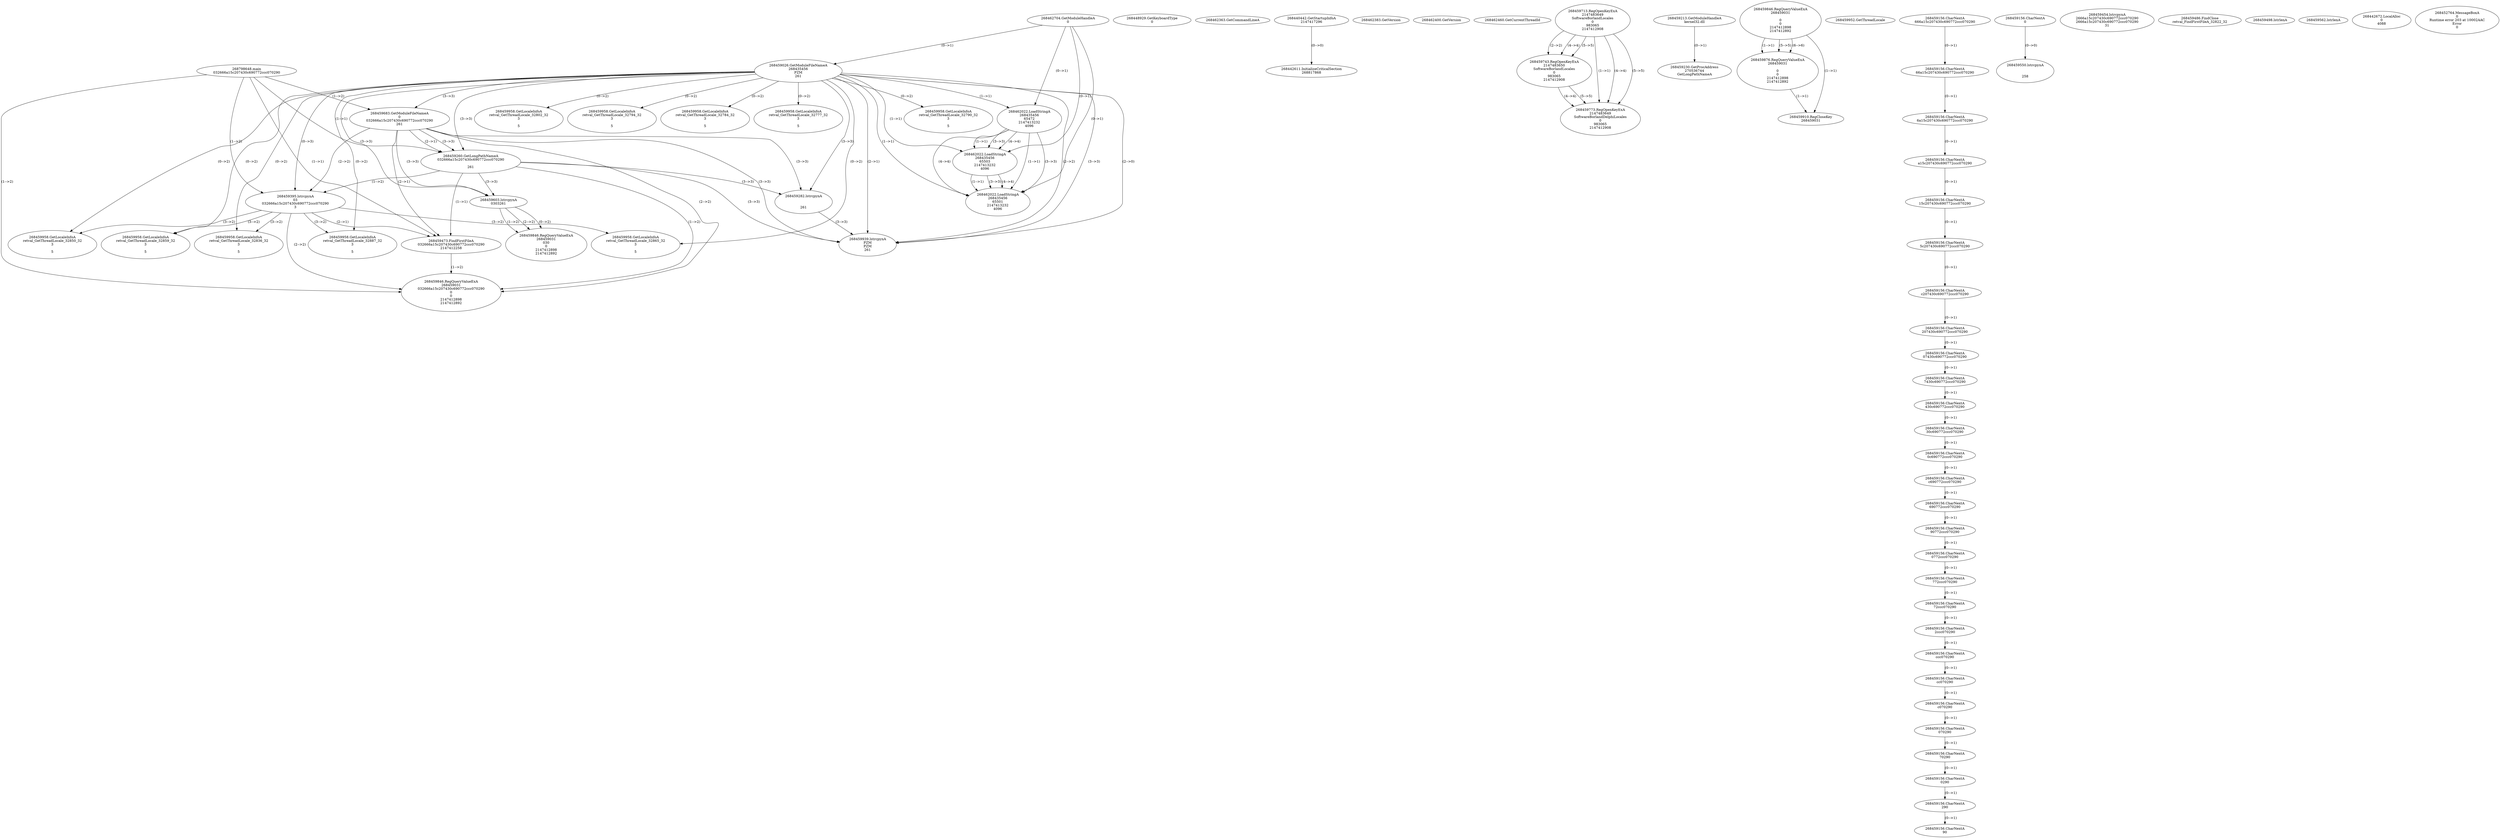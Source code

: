 // Global SCDG with merge call
digraph {
	0 [label="268798648.main
032666a15c207430c690772ccc070290"]
	1 [label="268462704.GetModuleHandleA
0"]
	2 [label="268448929.GetKeyboardType
0"]
	3 [label="268462363.GetCommandLineA
"]
	4 [label="268440442.GetStartupInfoA
2147417296"]
	5 [label="268462383.GetVersion
"]
	6 [label="268462400.GetVersion
"]
	7 [label="268462460.GetCurrentThreadId
"]
	8 [label="268459026.GetModuleFileNameA
268435456
PZM
261"]
	1 -> 8 [label="(0-->1)"]
	9 [label="268459683.GetModuleFileNameA
0
032666a15c207430c690772ccc070290
261"]
	0 -> 9 [label="(1-->2)"]
	8 -> 9 [label="(3-->3)"]
	10 [label="268459713.RegOpenKeyExA
2147483649
Software\Borland\Locales
0
983065
2147412908"]
	11 [label="268459213.GetModuleHandleA
kernel32.dll"]
	12 [label="268459230.GetProcAddress
270536744
GetLongPathNameA"]
	11 -> 12 [label="(0-->1)"]
	13 [label="268459260.GetLongPathNameA
032666a15c207430c690772ccc070290

261"]
	0 -> 13 [label="(1-->1)"]
	9 -> 13 [label="(2-->1)"]
	8 -> 13 [label="(3-->3)"]
	9 -> 13 [label="(3-->3)"]
	14 [label="268459282.lstrcpynA


261"]
	8 -> 14 [label="(3-->3)"]
	9 -> 14 [label="(3-->3)"]
	13 -> 14 [label="(3-->3)"]
	15 [label="268459846.RegQueryValueExA
268459031

0
0
2147412898
2147412892"]
	16 [label="268459876.RegQueryValueExA
268459031

0
0
2147412898
2147412892"]
	15 -> 16 [label="(1-->1)"]
	15 -> 16 [label="(5-->5)"]
	15 -> 16 [label="(6-->6)"]
	17 [label="268459910.RegCloseKey
268459031"]
	15 -> 17 [label="(1-->1)"]
	16 -> 17 [label="(1-->1)"]
	18 [label="268459939.lstrcpynA
PZM
PZM
261"]
	8 -> 18 [label="(2-->1)"]
	8 -> 18 [label="(2-->2)"]
	8 -> 18 [label="(3-->3)"]
	9 -> 18 [label="(3-->3)"]
	13 -> 18 [label="(3-->3)"]
	14 -> 18 [label="(3-->3)"]
	8 -> 18 [label="(2-->0)"]
	19 [label="268459952.GetThreadLocale
"]
	20 [label="268459958.GetLocaleInfoA
retval_GetThreadLocale_32790_32
3

5"]
	8 -> 20 [label="(0-->2)"]
	21 [label="268462022.LoadStringA
268435456
65472
2147413232
4096"]
	1 -> 21 [label="(0-->1)"]
	8 -> 21 [label="(1-->1)"]
	22 [label="268459395.lstrcpynA
03
032666a15c207430c690772ccc070290
3"]
	0 -> 22 [label="(1-->2)"]
	9 -> 22 [label="(2-->2)"]
	13 -> 22 [label="(1-->2)"]
	8 -> 22 [label="(0-->3)"]
	23 [label="268459156.CharNextA
666a15c207430c690772ccc070290"]
	24 [label="268459156.CharNextA
66a15c207430c690772ccc070290"]
	23 -> 24 [label="(0-->1)"]
	25 [label="268459156.CharNextA
6a15c207430c690772ccc070290"]
	24 -> 25 [label="(0-->1)"]
	26 [label="268459156.CharNextA
a15c207430c690772ccc070290"]
	25 -> 26 [label="(0-->1)"]
	27 [label="268459156.CharNextA
15c207430c690772ccc070290"]
	26 -> 27 [label="(0-->1)"]
	28 [label="268459156.CharNextA
5c207430c690772ccc070290"]
	27 -> 28 [label="(0-->1)"]
	29 [label="268459156.CharNextA
c207430c690772ccc070290"]
	28 -> 29 [label="(0-->1)"]
	30 [label="268459156.CharNextA
207430c690772ccc070290"]
	29 -> 30 [label="(0-->1)"]
	31 [label="268459156.CharNextA
07430c690772ccc070290"]
	30 -> 31 [label="(0-->1)"]
	32 [label="268459156.CharNextA
7430c690772ccc070290"]
	31 -> 32 [label="(0-->1)"]
	33 [label="268459156.CharNextA
430c690772ccc070290"]
	32 -> 33 [label="(0-->1)"]
	34 [label="268459156.CharNextA
30c690772ccc070290"]
	33 -> 34 [label="(0-->1)"]
	35 [label="268459156.CharNextA
0c690772ccc070290"]
	34 -> 35 [label="(0-->1)"]
	36 [label="268459156.CharNextA
c690772ccc070290"]
	35 -> 36 [label="(0-->1)"]
	37 [label="268459156.CharNextA
690772ccc070290"]
	36 -> 37 [label="(0-->1)"]
	38 [label="268459156.CharNextA
90772ccc070290"]
	37 -> 38 [label="(0-->1)"]
	39 [label="268459156.CharNextA
0772ccc070290"]
	38 -> 39 [label="(0-->1)"]
	40 [label="268459156.CharNextA
772ccc070290"]
	39 -> 40 [label="(0-->1)"]
	41 [label="268459156.CharNextA
72ccc070290"]
	40 -> 41 [label="(0-->1)"]
	42 [label="268459156.CharNextA
2ccc070290"]
	41 -> 42 [label="(0-->1)"]
	43 [label="268459156.CharNextA
ccc070290"]
	42 -> 43 [label="(0-->1)"]
	44 [label="268459156.CharNextA
cc070290"]
	43 -> 44 [label="(0-->1)"]
	45 [label="268459156.CharNextA
c070290"]
	44 -> 45 [label="(0-->1)"]
	46 [label="268459156.CharNextA
070290"]
	45 -> 46 [label="(0-->1)"]
	47 [label="268459156.CharNextA
70290"]
	46 -> 47 [label="(0-->1)"]
	48 [label="268459156.CharNextA
0290"]
	47 -> 48 [label="(0-->1)"]
	49 [label="268459156.CharNextA
290"]
	48 -> 49 [label="(0-->1)"]
	50 [label="268459156.CharNextA
90"]
	49 -> 50 [label="(0-->1)"]
	51 [label="268459156.CharNextA
0"]
	52 [label="268459454.lstrcpynA
2666a15c207430c690772ccc070290
2666a15c207430c690772ccc070290
31"]
	53 [label="268459473.FindFirstFileA
032666a15c207430c690772ccc070290
2147412258"]
	0 -> 53 [label="(1-->1)"]
	9 -> 53 [label="(2-->1)"]
	13 -> 53 [label="(1-->1)"]
	22 -> 53 [label="(2-->1)"]
	54 [label="268459486.FindClose
retval_FindFirstFileA_32822_32"]
	55 [label="268459498.lstrlenA
"]
	56 [label="268459550.lstrcpynA


258"]
	51 -> 56 [label="(0-->0)"]
	57 [label="268459562.lstrlenA
"]
	58 [label="268459603.lstrcpynA
03\
03\
261"]
	8 -> 58 [label="(3-->3)"]
	9 -> 58 [label="(3-->3)"]
	13 -> 58 [label="(3-->3)"]
	59 [label="268459846.RegQueryValueExA
268459031
03\
0
0
2147412898
2147412892"]
	58 -> 59 [label="(1-->2)"]
	58 -> 59 [label="(2-->2)"]
	58 -> 59 [label="(0-->2)"]
	60 [label="268459958.GetLocaleInfoA
retval_GetThreadLocale_32850_32
3

5"]
	8 -> 60 [label="(0-->2)"]
	22 -> 60 [label="(3-->2)"]
	61 [label="268442611.InitializeCriticalSection
268817868"]
	4 -> 61 [label="(0-->0)"]
	62 [label="268442672.LocalAlloc
0
4088"]
	63 [label="268452764.MessageBoxA
0
Runtime error 203 at 10002AAC
Error
0"]
	64 [label="268459958.GetLocaleInfoA
retval_GetThreadLocale_32859_32
3

5"]
	8 -> 64 [label="(0-->2)"]
	22 -> 64 [label="(3-->2)"]
	65 [label="268462022.LoadStringA
268435456
65503
2147413232
4096"]
	1 -> 65 [label="(0-->1)"]
	8 -> 65 [label="(1-->1)"]
	21 -> 65 [label="(1-->1)"]
	21 -> 65 [label="(3-->3)"]
	21 -> 65 [label="(4-->4)"]
	66 [label="268459846.RegQueryValueExA
268459031
032666a15c207430c690772ccc070290
0
0
2147412898
2147412892"]
	0 -> 66 [label="(1-->2)"]
	9 -> 66 [label="(2-->2)"]
	13 -> 66 [label="(1-->2)"]
	22 -> 66 [label="(2-->2)"]
	53 -> 66 [label="(1-->2)"]
	67 [label="268459958.GetLocaleInfoA
retval_GetThreadLocale_32865_32
3

5"]
	8 -> 67 [label="(0-->2)"]
	22 -> 67 [label="(3-->2)"]
	68 [label="268459743.RegOpenKeyExA
2147483650
Software\Borland\Locales
0
983065
2147412908"]
	10 -> 68 [label="(2-->2)"]
	10 -> 68 [label="(4-->4)"]
	10 -> 68 [label="(5-->5)"]
	69 [label="268459958.GetLocaleInfoA
retval_GetThreadLocale_32802_32
3

5"]
	8 -> 69 [label="(0-->2)"]
	70 [label="268462022.LoadStringA
268435456
65501
2147413232
4096"]
	1 -> 70 [label="(0-->1)"]
	8 -> 70 [label="(1-->1)"]
	21 -> 70 [label="(1-->1)"]
	65 -> 70 [label="(1-->1)"]
	21 -> 70 [label="(3-->3)"]
	65 -> 70 [label="(3-->3)"]
	21 -> 70 [label="(4-->4)"]
	65 -> 70 [label="(4-->4)"]
	71 [label="268459773.RegOpenKeyExA
2147483649
Software\Borland\Delphi\Locales
0
983065
2147412908"]
	10 -> 71 [label="(1-->1)"]
	10 -> 71 [label="(4-->4)"]
	68 -> 71 [label="(4-->4)"]
	10 -> 71 [label="(5-->5)"]
	68 -> 71 [label="(5-->5)"]
	72 [label="268459958.GetLocaleInfoA
retval_GetThreadLocale_32794_32
3

5"]
	8 -> 72 [label="(0-->2)"]
	73 [label="268459958.GetLocaleInfoA
retval_GetThreadLocale_32784_32
3

5"]
	8 -> 73 [label="(0-->2)"]
	74 [label="268459958.GetLocaleInfoA
retval_GetThreadLocale_32777_32
3

5"]
	8 -> 74 [label="(0-->2)"]
	75 [label="268459958.GetLocaleInfoA
retval_GetThreadLocale_32836_32
3

5"]
	8 -> 75 [label="(0-->2)"]
	22 -> 75 [label="(3-->2)"]
	76 [label="268459958.GetLocaleInfoA
retval_GetThreadLocale_32887_32
3

5"]
	8 -> 76 [label="(0-->2)"]
	22 -> 76 [label="(3-->2)"]
}
